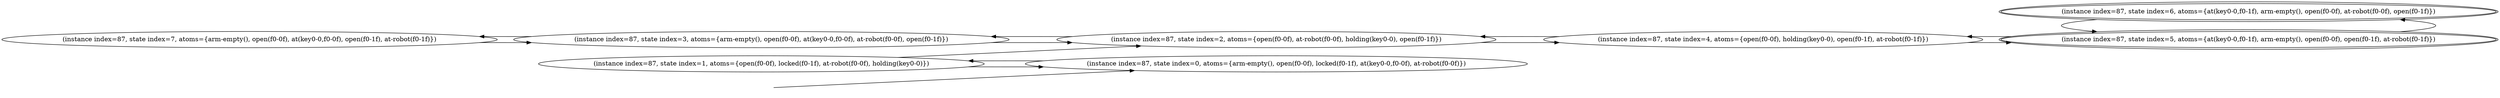 digraph {
rankdir="LR"
s7[label="(instance index=87, state index=7, atoms={arm-empty(), open(f0-0f), at(key0-0,f0-0f), open(f0-1f), at-robot(f0-1f)})"]
s0[label="(instance index=87, state index=0, atoms={arm-empty(), open(f0-0f), locked(f0-1f), at(key0-0,f0-0f), at-robot(f0-0f)})"]
s3[label="(instance index=87, state index=3, atoms={arm-empty(), open(f0-0f), at(key0-0,f0-0f), at-robot(f0-0f), open(f0-1f)})"]
s1[label="(instance index=87, state index=1, atoms={open(f0-0f), locked(f0-1f), at-robot(f0-0f), holding(key0-0)})"]
s2[label="(instance index=87, state index=2, atoms={open(f0-0f), at-robot(f0-0f), holding(key0-0), open(f0-1f)})"]
s4[label="(instance index=87, state index=4, atoms={open(f0-0f), holding(key0-0), open(f0-1f), at-robot(f0-1f)})"]
s5[peripheries=2,label="(instance index=87, state index=5, atoms={at(key0-0,f0-1f), arm-empty(), open(f0-0f), open(f0-1f), at-robot(f0-1f)})"]
s6[peripheries=2,label="(instance index=87, state index=6, atoms={at(key0-0,f0-1f), arm-empty(), open(f0-0f), at-robot(f0-0f), open(f0-1f)})"]
Dangling [ label = "", style = invis ]
{ rank = same; Dangling }
Dangling -> s0
{ rank = same; s0}
{ rank = same; s3,s1}
{ rank = same; s2}
{ rank = same; s4}
{ rank = same; s5,s6}
{
s7->s3
s0->s1
}
{
s3->s7
s3->s2
s1->s2
s1->s0
}
{
s2->s4
s2->s3
}
{
s4->s5
s4->s2
}
{
s5->s6
s5->s4
s6->s5
}
}
